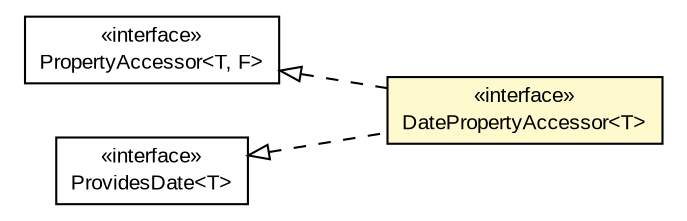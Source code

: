 #!/usr/local/bin/dot
#
# Class diagram 
# Generated by UMLGraph version R5_6-24-gf6e263 (http://www.umlgraph.org/)
#

digraph G {
	edge [fontname="arial",fontsize=10,labelfontname="arial",labelfontsize=10];
	node [fontname="arial",fontsize=10,shape=plaintext];
	nodesep=0.25;
	ranksep=0.5;
	rankdir=LR;
	// org.turbogwt.mvp.databind.property.PropertyAccessor<T, F>
	c516 [label=<<table title="org.turbogwt.mvp.databind.property.PropertyAccessor" border="0" cellborder="1" cellspacing="0" cellpadding="2" port="p" href="./PropertyAccessor.html">
		<tr><td><table border="0" cellspacing="0" cellpadding="1">
<tr><td align="center" balign="center"> &#171;interface&#187; </td></tr>
<tr><td align="center" balign="center"> PropertyAccessor&lt;T, F&gt; </td></tr>
		</table></td></tr>
		</table>>, URL="./PropertyAccessor.html", fontname="arial", fontcolor="black", fontsize=10.0];
	// org.turbogwt.mvp.databind.property.DatePropertyAccessor<T>
	c518 [label=<<table title="org.turbogwt.mvp.databind.property.DatePropertyAccessor" border="0" cellborder="1" cellspacing="0" cellpadding="2" port="p" bgcolor="lemonChiffon" href="./DatePropertyAccessor.html">
		<tr><td><table border="0" cellspacing="0" cellpadding="1">
<tr><td align="center" balign="center"> &#171;interface&#187; </td></tr>
<tr><td align="center" balign="center"> DatePropertyAccessor&lt;T&gt; </td></tr>
		</table></td></tr>
		</table>>, URL="./DatePropertyAccessor.html", fontname="arial", fontcolor="black", fontsize=10.0];
	//org.turbogwt.mvp.databind.property.DatePropertyAccessor<T> implements org.turbogwt.mvp.databind.property.PropertyAccessor<T, F>
	c516:p -> c518:p [dir=back,arrowtail=empty,style=dashed];
	//org.turbogwt.mvp.databind.property.DatePropertyAccessor<T> implements org.turbogwt.core.util.ProvidesDate<T>
	c528:p -> c518:p [dir=back,arrowtail=empty,style=dashed];
	// org.turbogwt.core.util.ProvidesDate<T>
	c528 [label=<<table title="org.turbogwt.core.util.ProvidesDate" border="0" cellborder="1" cellspacing="0" cellpadding="2" port="p">
		<tr><td><table border="0" cellspacing="0" cellpadding="1">
<tr><td align="center" balign="center"> &#171;interface&#187; </td></tr>
<tr><td align="center" balign="center"> ProvidesDate&lt;T&gt; </td></tr>
		</table></td></tr>
		</table>>, URL="null", fontname="arial", fontcolor="black", fontsize=10.0];
}

